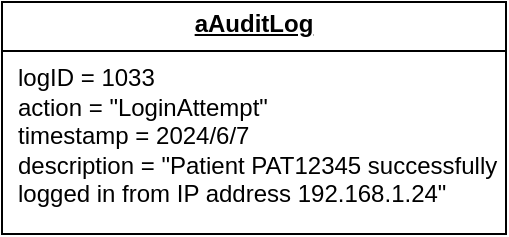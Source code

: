 <mxfile version="27.0.3">
  <diagram name="Page-1" id="RjYrILVm3MHsQhJZIWvh">
    <mxGraphModel dx="1025" dy="463" grid="1" gridSize="10" guides="1" tooltips="1" connect="1" arrows="1" fold="1" page="1" pageScale="1" pageWidth="850" pageHeight="1100" math="0" shadow="0">
      <root>
        <mxCell id="0" />
        <mxCell id="1" parent="0" />
        <mxCell id="fGHgDMfOkI5sgYFARb2t-1" value="&lt;p style=&quot;margin:0px;margin-top:4px;text-align:center;text-decoration:underline;&quot;&gt;&lt;b&gt;aAuditLog&lt;/b&gt;&lt;/p&gt;&lt;hr size=&quot;1&quot; style=&quot;border-style:solid;&quot;&gt;&lt;p style=&quot;margin:0px;margin-left:8px;&quot;&gt;logID = 1033&lt;br&gt;action =&amp;nbsp;&quot;LoginAttempt&quot;&lt;br&gt;timestamp = 2024/6/7&lt;/p&gt;&lt;p style=&quot;margin:0px;margin-left:8px;&quot;&gt;description =&amp;nbsp;&quot;Patient PAT12345 successfully logged in from IP address 192.168.1.24&quot;&lt;/p&gt;" style="verticalAlign=top;align=left;overflow=fill;html=1;whiteSpace=wrap;" vertex="1" parent="1">
          <mxGeometry x="281" y="155" width="252" height="116" as="geometry" />
        </mxCell>
      </root>
    </mxGraphModel>
  </diagram>
</mxfile>
